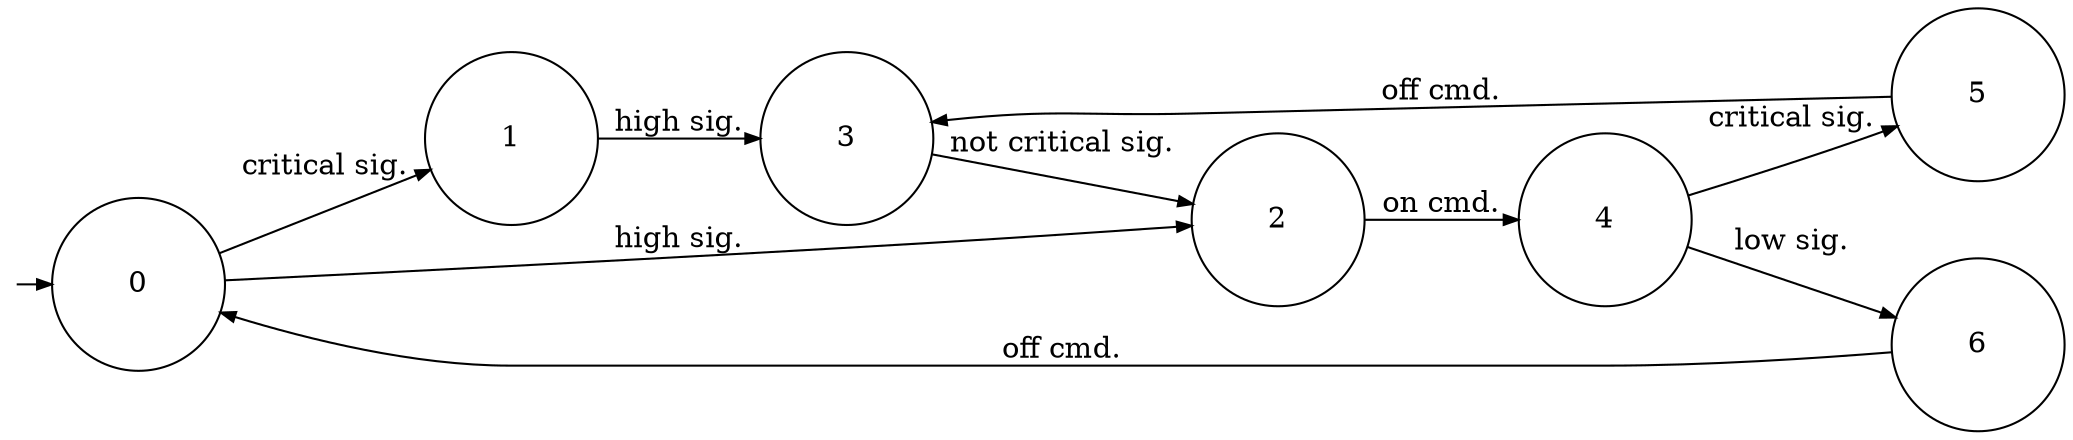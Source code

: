 digraph 0 {
  graph [pack=true rankdir=LR ranksep=0 margin=0];
  node [shape=circle color=black width=1.15 height=1.15 fixedsize=true]
  edge [arrowsize=0.7]

  zz [label="" color="white" fillcolor="white" shape="circle" style="filled" 
      width=0.05 height=0.05 fixedsize=true ];
  zz -> 0 [label=""];

	0 [label="0" ];
	1 [label="1" ];
	2 [label="2" shape="circle"];
	3 [label="3" ];
	4 [label="4" ];
	5 [label="5" shape="circle"];
	6 [label="6" shape="circle"];
	0 -> 1 [label="critical sig."];
	0 -> 2 [label="high sig."];
	1 -> 3 [label="high sig."];
	2 -> 4 [label="on cmd."];
	3 -> 2 [label="not critical sig."];
	4 -> 5 [label="critical sig."];
	4 -> 6 [label="low sig."];
	5 -> 3 [label="off cmd."];
	6 -> 0 [label="off cmd."];
}

